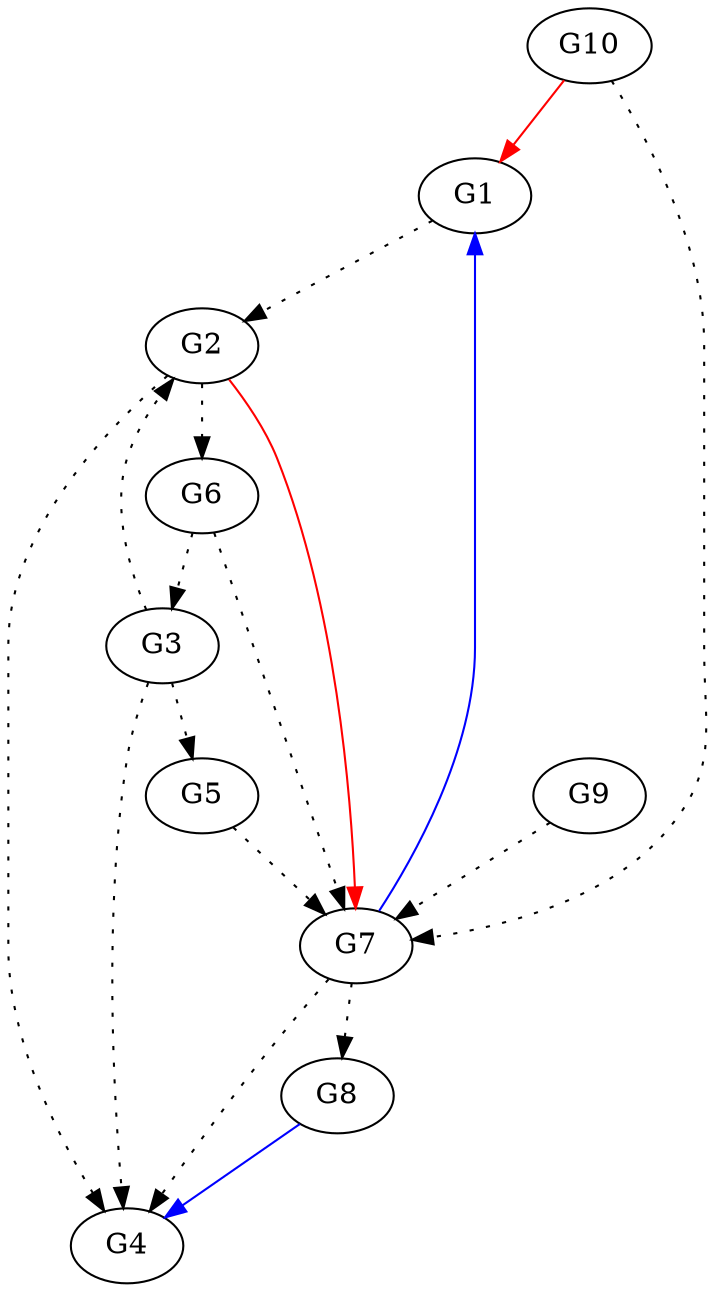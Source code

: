 // Grafos-DREAM4
digraph {
	G1 [label=G1]
	G2 [label=G2]
	G3 [label=G3]
	G4 [label=G4]
	G5 [label=G5]
	G6 [label=G6]
	G7 [label=G7]
	G8 [label=G8]
	G9 [label=G9]
	G10 [label=G10]
	G1 -> G2 [style=dotted]
	G2 -> G4 [style=dotted]
	G2 -> G6 [style=dotted]
	G3 -> G2 [style=dotted]
	G3 -> G4 [style=dotted]
	G3 -> G5 [style=dotted]
	G5 -> G7 [style=dotted]
	G6 -> G3 [style=dotted]
	G6 -> G7 [style=dotted]
	G7 -> G1 [color=blue]
	G7 -> G4 [style=dotted]
	G7 -> G8 [style=dotted]
	G8 -> G4 [color=blue]
	G9 -> G7 [style=dotted]
	G10 -> G7 [style=dotted]
	G2 -> G7 [color=red]
	G10 -> G1 [color=red]
}
